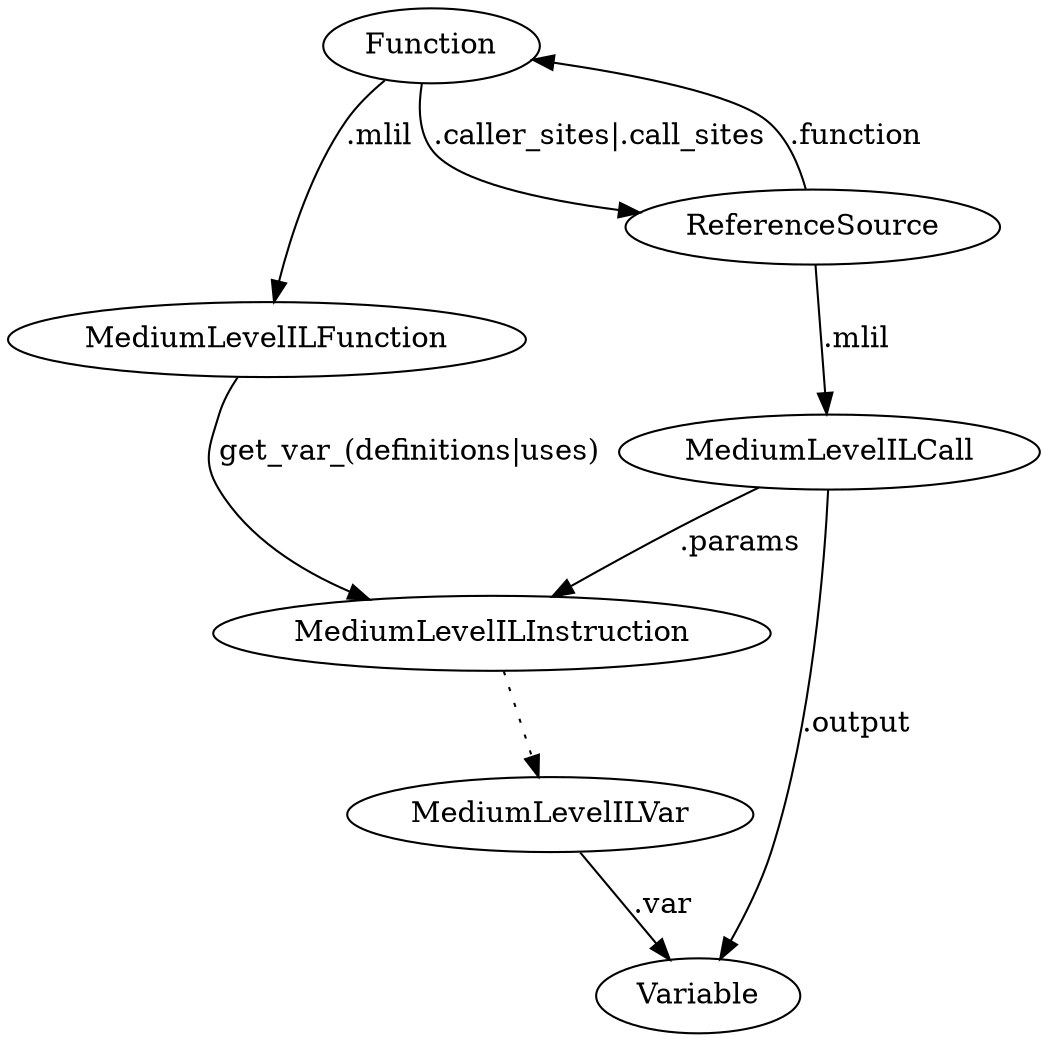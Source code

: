digraph {
  Function -> MediumLevelILFunction [label=".mlil"];
  MediumLevelILFunction -> MediumLevelILInstruction [label="get_var_(definitions|uses)"];
  Function -> ReferenceSource [label = ".caller_sites|.call_sites"];
  ReferenceSource -> Function [label = ".function"];
  ReferenceSource -> MediumLevelILCall [label = ".mlil"];
  MediumLevelILCall -> MediumLevelILInstruction [label = ".params"];
  MediumLevelILInstruction -> MediumLevelILVar [style="dotted"];
  MediumLevelILVar -> Variable [label = ".var"];
  MediumLevelILCall -> Variable [label = ".output"];
}
